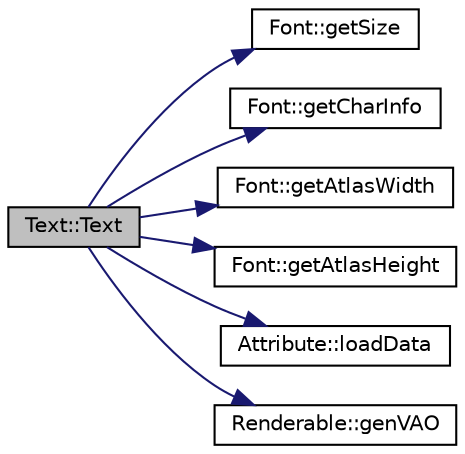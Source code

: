 digraph "Text::Text"
{
  edge [fontname="Helvetica",fontsize="10",labelfontname="Helvetica",labelfontsize="10"];
  node [fontname="Helvetica",fontsize="10",shape=record];
  rankdir="LR";
  Node1 [label="Text::Text",height=0.2,width=0.4,color="black", fillcolor="grey75", style="filled", fontcolor="black"];
  Node1 -> Node2 [color="midnightblue",fontsize="10",style="solid",fontname="Helvetica"];
  Node2 [label="Font::getSize",height=0.2,width=0.4,color="black", fillcolor="white", style="filled",URL="$class_font.html#a9933e8b7c09d73246f2b572b70ceb2bf"];
  Node1 -> Node3 [color="midnightblue",fontsize="10",style="solid",fontname="Helvetica"];
  Node3 [label="Font::getCharInfo",height=0.2,width=0.4,color="black", fillcolor="white", style="filled",URL="$class_font.html#ad2fa45002c535ee444a00bcaa28d7ab0"];
  Node1 -> Node4 [color="midnightblue",fontsize="10",style="solid",fontname="Helvetica"];
  Node4 [label="Font::getAtlasWidth",height=0.2,width=0.4,color="black", fillcolor="white", style="filled",URL="$class_font.html#acb8ec4718fca077a312a84410e84a38e"];
  Node1 -> Node5 [color="midnightblue",fontsize="10",style="solid",fontname="Helvetica"];
  Node5 [label="Font::getAtlasHeight",height=0.2,width=0.4,color="black", fillcolor="white", style="filled",URL="$class_font.html#a2a8f74ccaee05c104f26bc52163650fd"];
  Node1 -> Node6 [color="midnightblue",fontsize="10",style="solid",fontname="Helvetica"];
  Node6 [label="Attribute::loadData",height=0.2,width=0.4,color="black", fillcolor="white", style="filled",URL="$class_attribute.html#a6d4901774d60df8795ab7b5fbefd4ecc"];
  Node1 -> Node7 [color="midnightblue",fontsize="10",style="solid",fontname="Helvetica"];
  Node7 [label="Renderable::genVAO",height=0.2,width=0.4,color="black", fillcolor="white", style="filled",URL="$class_renderable.html#a1b807ee05938adc9b81ba9b15cfd66d8"];
}

